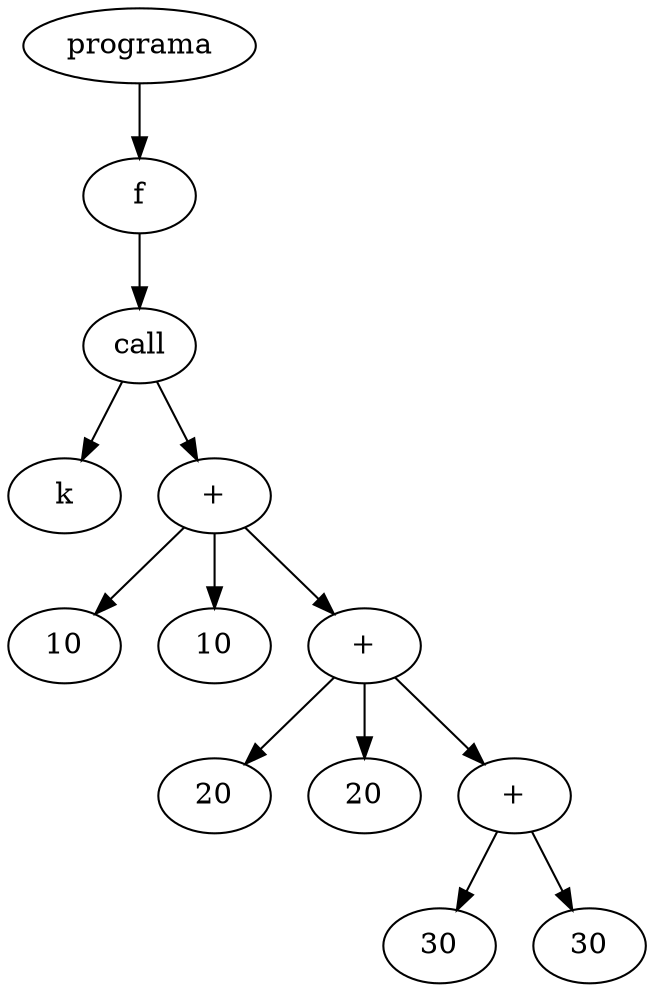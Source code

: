 digraph G {
node_0x1a16950 [label="programa"]
node_0x1a16900 [label="f"]
node_0x1a168b0 [label="call"]
node_0x1a16090 [label="k"]
node_0x1a168b0 -> node_0x1a16090
node_0x1a16580 [label="+"]
node_0x1a16460 [label="10"]
node_0x1a16580 -> node_0x1a16460
node_0x1a16550 [label="10"]
node_0x1a16580 -> node_0x1a16550
node_0x1a166f0 [label="+"]
node_0x1a165d0 [label="20"]
node_0x1a166f0 -> node_0x1a165d0
node_0x1a166c0 [label="20"]
node_0x1a166f0 -> node_0x1a166c0
node_0x1a16860 [label="+"]
node_0x1a16740 [label="30"]
node_0x1a16860 -> node_0x1a16740
node_0x1a16830 [label="30"]
node_0x1a16860 -> node_0x1a16830
node_0x1a166f0 -> node_0x1a16860
node_0x1a16580 -> node_0x1a166f0
node_0x1a168b0 -> node_0x1a16580
node_0x1a16900 -> node_0x1a168b0
node_0x1a16950 -> node_0x1a16900
}
